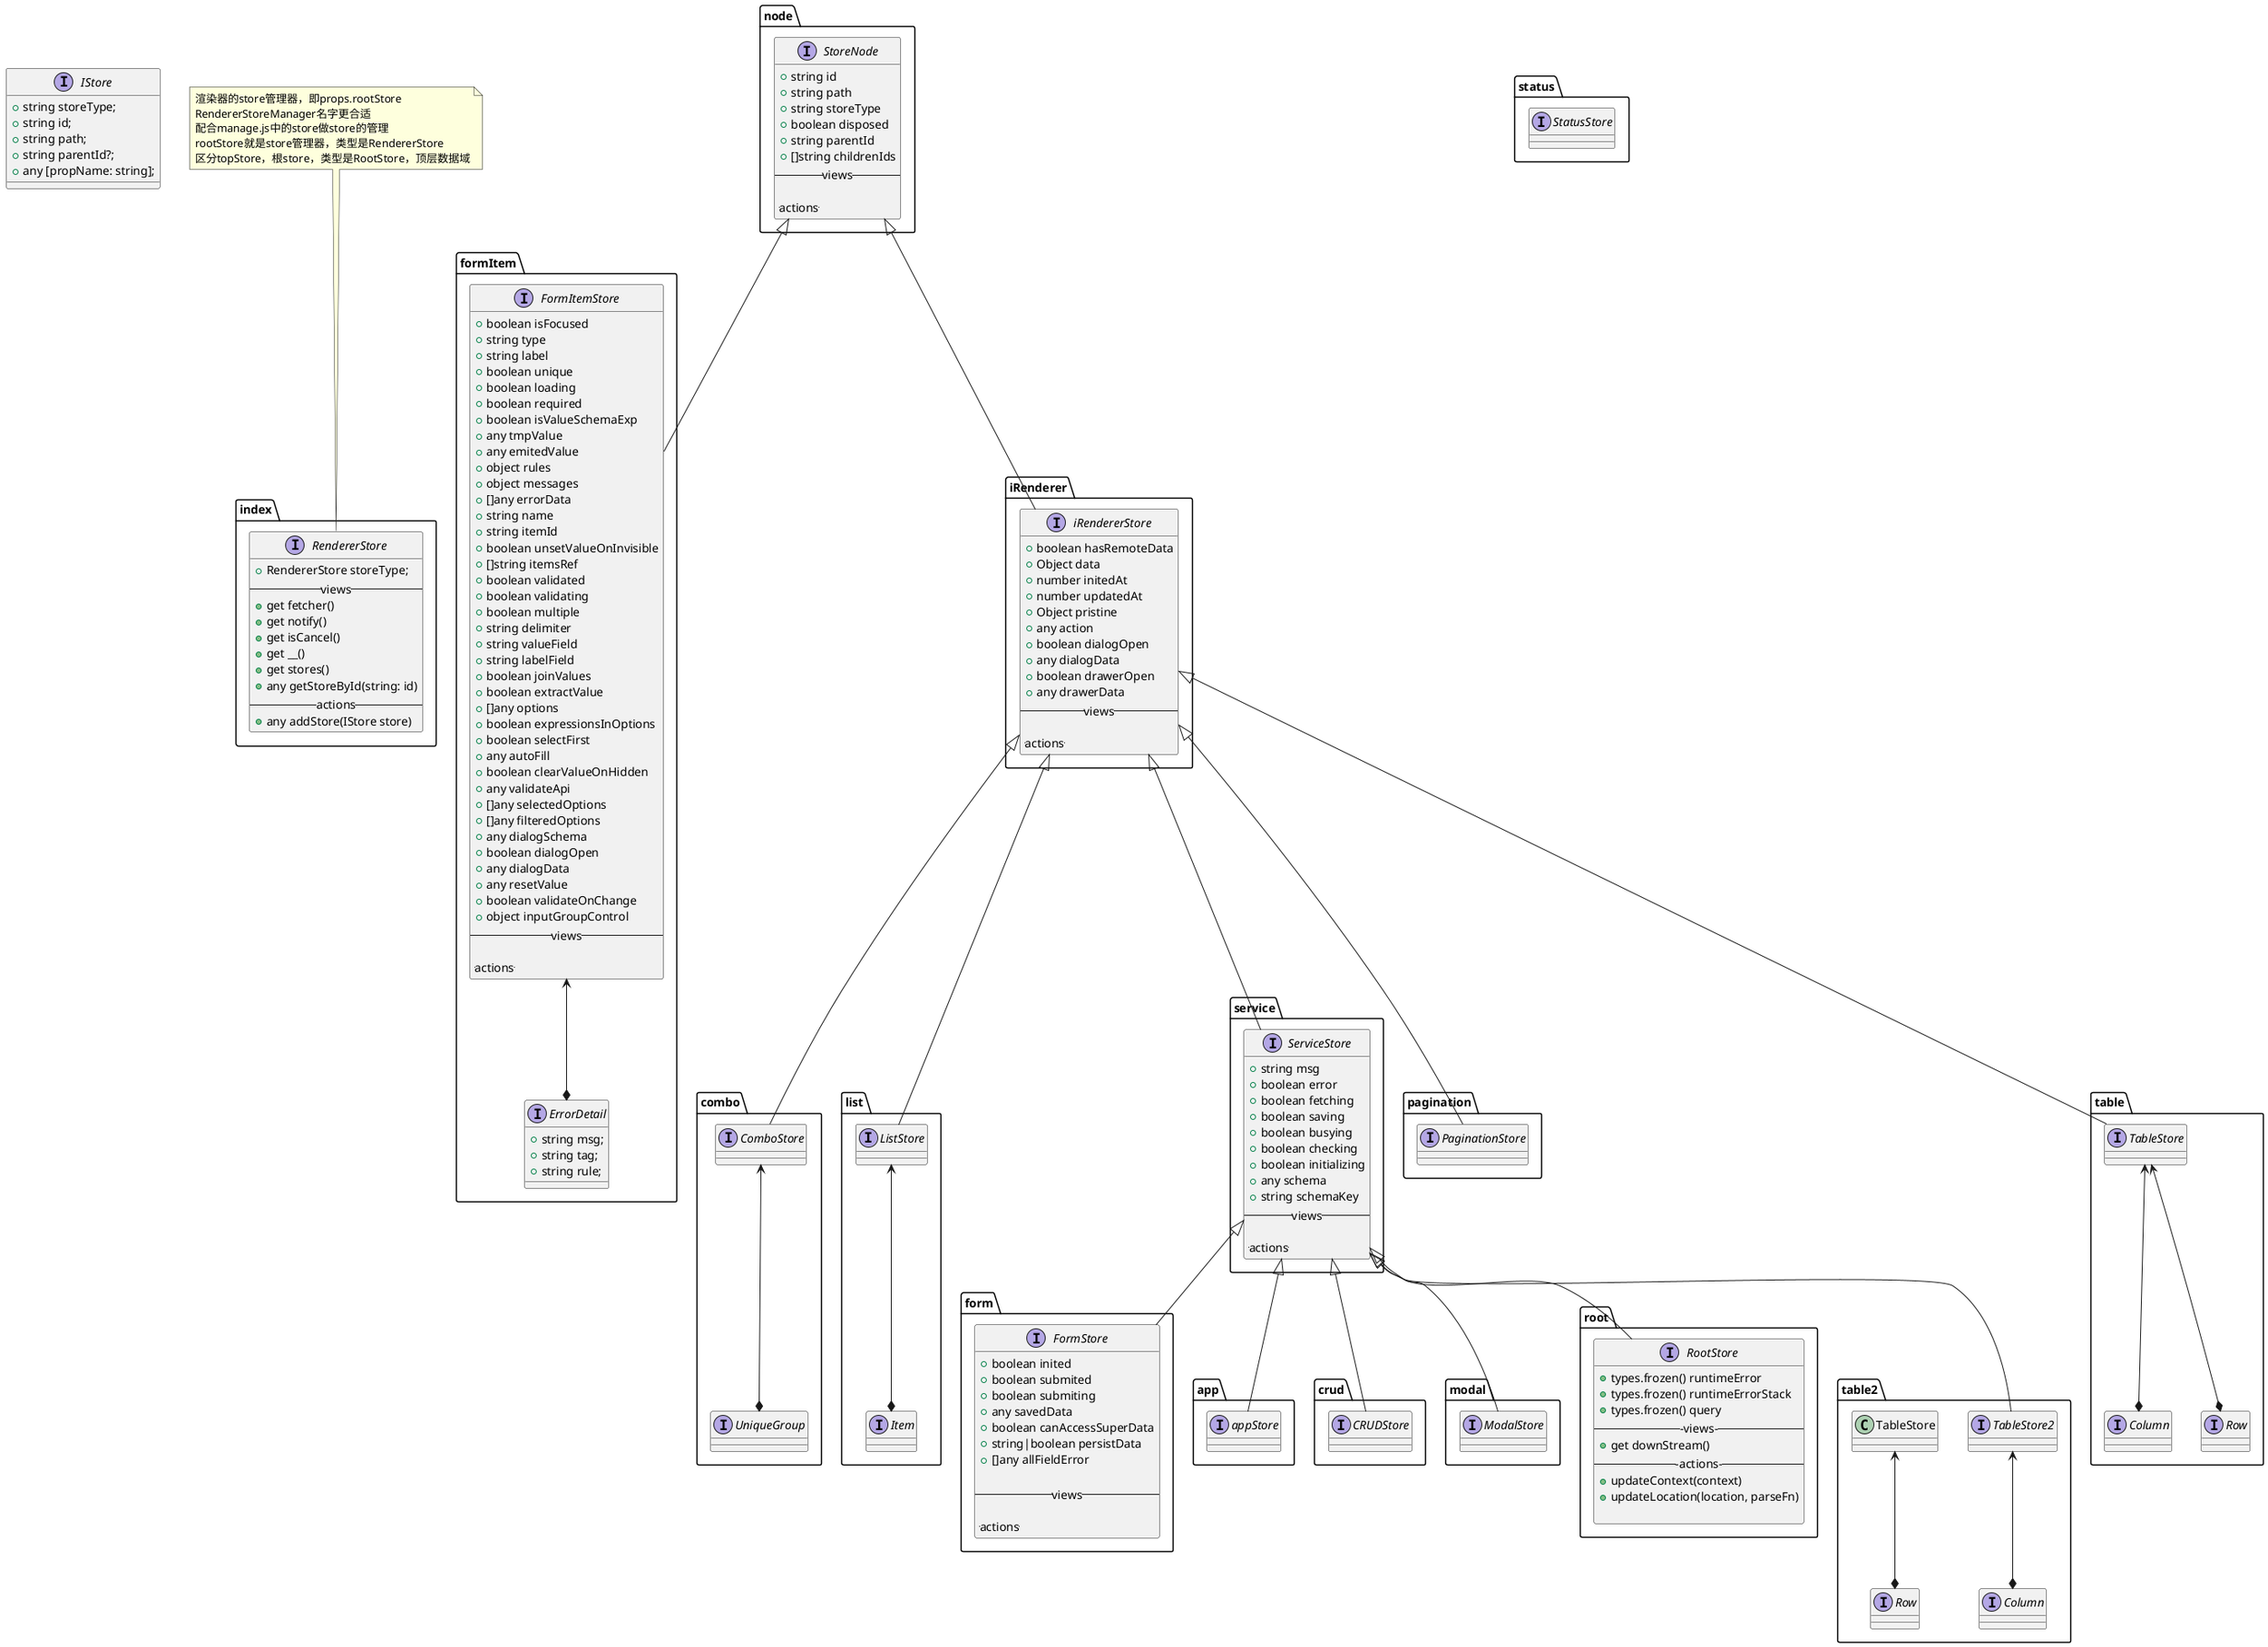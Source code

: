 @startuml amis store设计

interface IStore {
    + string storeType;
    + string id;
    + string path;
    + string parentId?;
    + any [propName: string];
}

interface index.RendererStore {
    + RendererStore storeType;
    --views--
    + get fetcher()
    + get notify()
    + get isCancel()
    + get __()
    + get stores()
    + any getStoreById(string: id)
    --actions--
    + any addStore(IStore store)
}
note top
    渲染器的store管理器，即props.rootStore
    RendererStoreManager名字更合适
    配合manage.js中的store做store的管理
    rootStore就是store管理器，类型是RendererStore
    区分topStore，根store，类型是RootStore，顶层数据域
end note

interface node.StoreNode {
    + string id
    + string path
    + string storeType
    + boolean disposed
    + string parentId
    + []string childrenIds
    --views--
    
    --actions-- 
}

node.StoreNode <|-- iRenderer.iRendererStore

interface iRenderer.iRendererStore {
    + boolean hasRemoteData
    + Object data
    + number initedAt
    + number updatedAt
    + Object pristine
    + any action
    + boolean dialogOpen
    + any dialogData
    + boolean drawerOpen
    + any drawerData
    --views--
    
    --actions-- 
}

iRenderer.iRendererStore <|-- service.ServiceStore
interface service.ServiceStore {
    + string msg
    + boolean error
    + boolean fetching
    + boolean saving
    + boolean busying
    + boolean checking
    + boolean initializing
    + any schema
    + string schemaKey
    --views--

    --actions-- 
}

service.ServiceStore <|-- form.FormStore
interface form.FormStore {
    + boolean inited
    + boolean submited
    + boolean submiting
    + any savedData
    + boolean canAccessSuperData
    + string|boolean persistData
    + []any allFieldError

    --views--

    --actions-- 
}

node.StoreNode <|-- formItem.FormItemStore
interface formItem.FormItemStore {
    + boolean isFocused
    + string type
    + string label
    + boolean unique
    + boolean loading
    + boolean required
    + boolean isValueSchemaExp
    + any tmpValue
    + any emitedValue
    + object rules
    + object messages
    + []any errorData
    + string name
    + string itemId
    + boolean unsetValueOnInvisible
    + []string itemsRef
    + boolean validated
    + boolean validating
    + boolean multiple
    + string delimiter
    + string valueField
    + string labelField
    + boolean joinValues
    + boolean extractValue
    + []any options
    + boolean expressionsInOptions
    + boolean selectFirst
    + any autoFill
    + boolean clearValueOnHidden
    + any validateApi
    + []any selectedOptions
    + []any filteredOptions
    + any dialogSchema
    + boolean dialogOpen
    + any dialogData
    + any resetValue
    + boolean validateOnChange
    + object inputGroupControl
    --views--
    
    --actions-- 
}

formItem.FormItemStore <--* formItem.ErrorDetail 
interface formItem.ErrorDetail {
    + string msg;
    + string tag;
    + string rule;
}

service.ServiceStore <|-- app.appStore
interface app.appStore {

}

iRenderer.iRendererStore <|-- combo.ComboStore
interface combo.ComboStore {

}

combo.ComboStore <--* combo.UniqueGroup
interface combo.UniqueGroup {

}

service.ServiceStore <|-- crud.CRUDStore
interface crud.CRUDStore {

}

iRenderer.iRendererStore <|-- list.ListStore
interface list.ListStore {

}

list.ListStore <--* list.Item
interface list.Item {

}

service.ServiceStore <|-- modal.ModalStore
interface modal.ModalStore {

}

iRenderer.iRendererStore <|-- pagination.PaginationStore
interface pagination.PaginationStore {

}

service.ServiceStore <|-- root.RootStore
interface root.RootStore {
    + types.frozen() runtimeError
    + types.frozen() runtimeErrorStack
    + types.frozen() query
    ---views---
    + get downStream()
    ---actions---
    + updateContext(context)
    + updateLocation(location, parseFn)

}

interface status.StatusStore {}

iRenderer.iRendererStore <|-- table.TableStore

interface table.TableStore {}

table.TableStore <--* table.Column
interface table.Column {}

table.TableStore <--* table.Row
interface table.Row {}

service.ServiceStore <|-- table2.TableStore2

interface table2.TableStore2 {}

table2.TableStore2 <--* table2.Column
interface table2.Column {}

table2.TableStore <--* table2.Row
interface table2.Row {}



@enduml